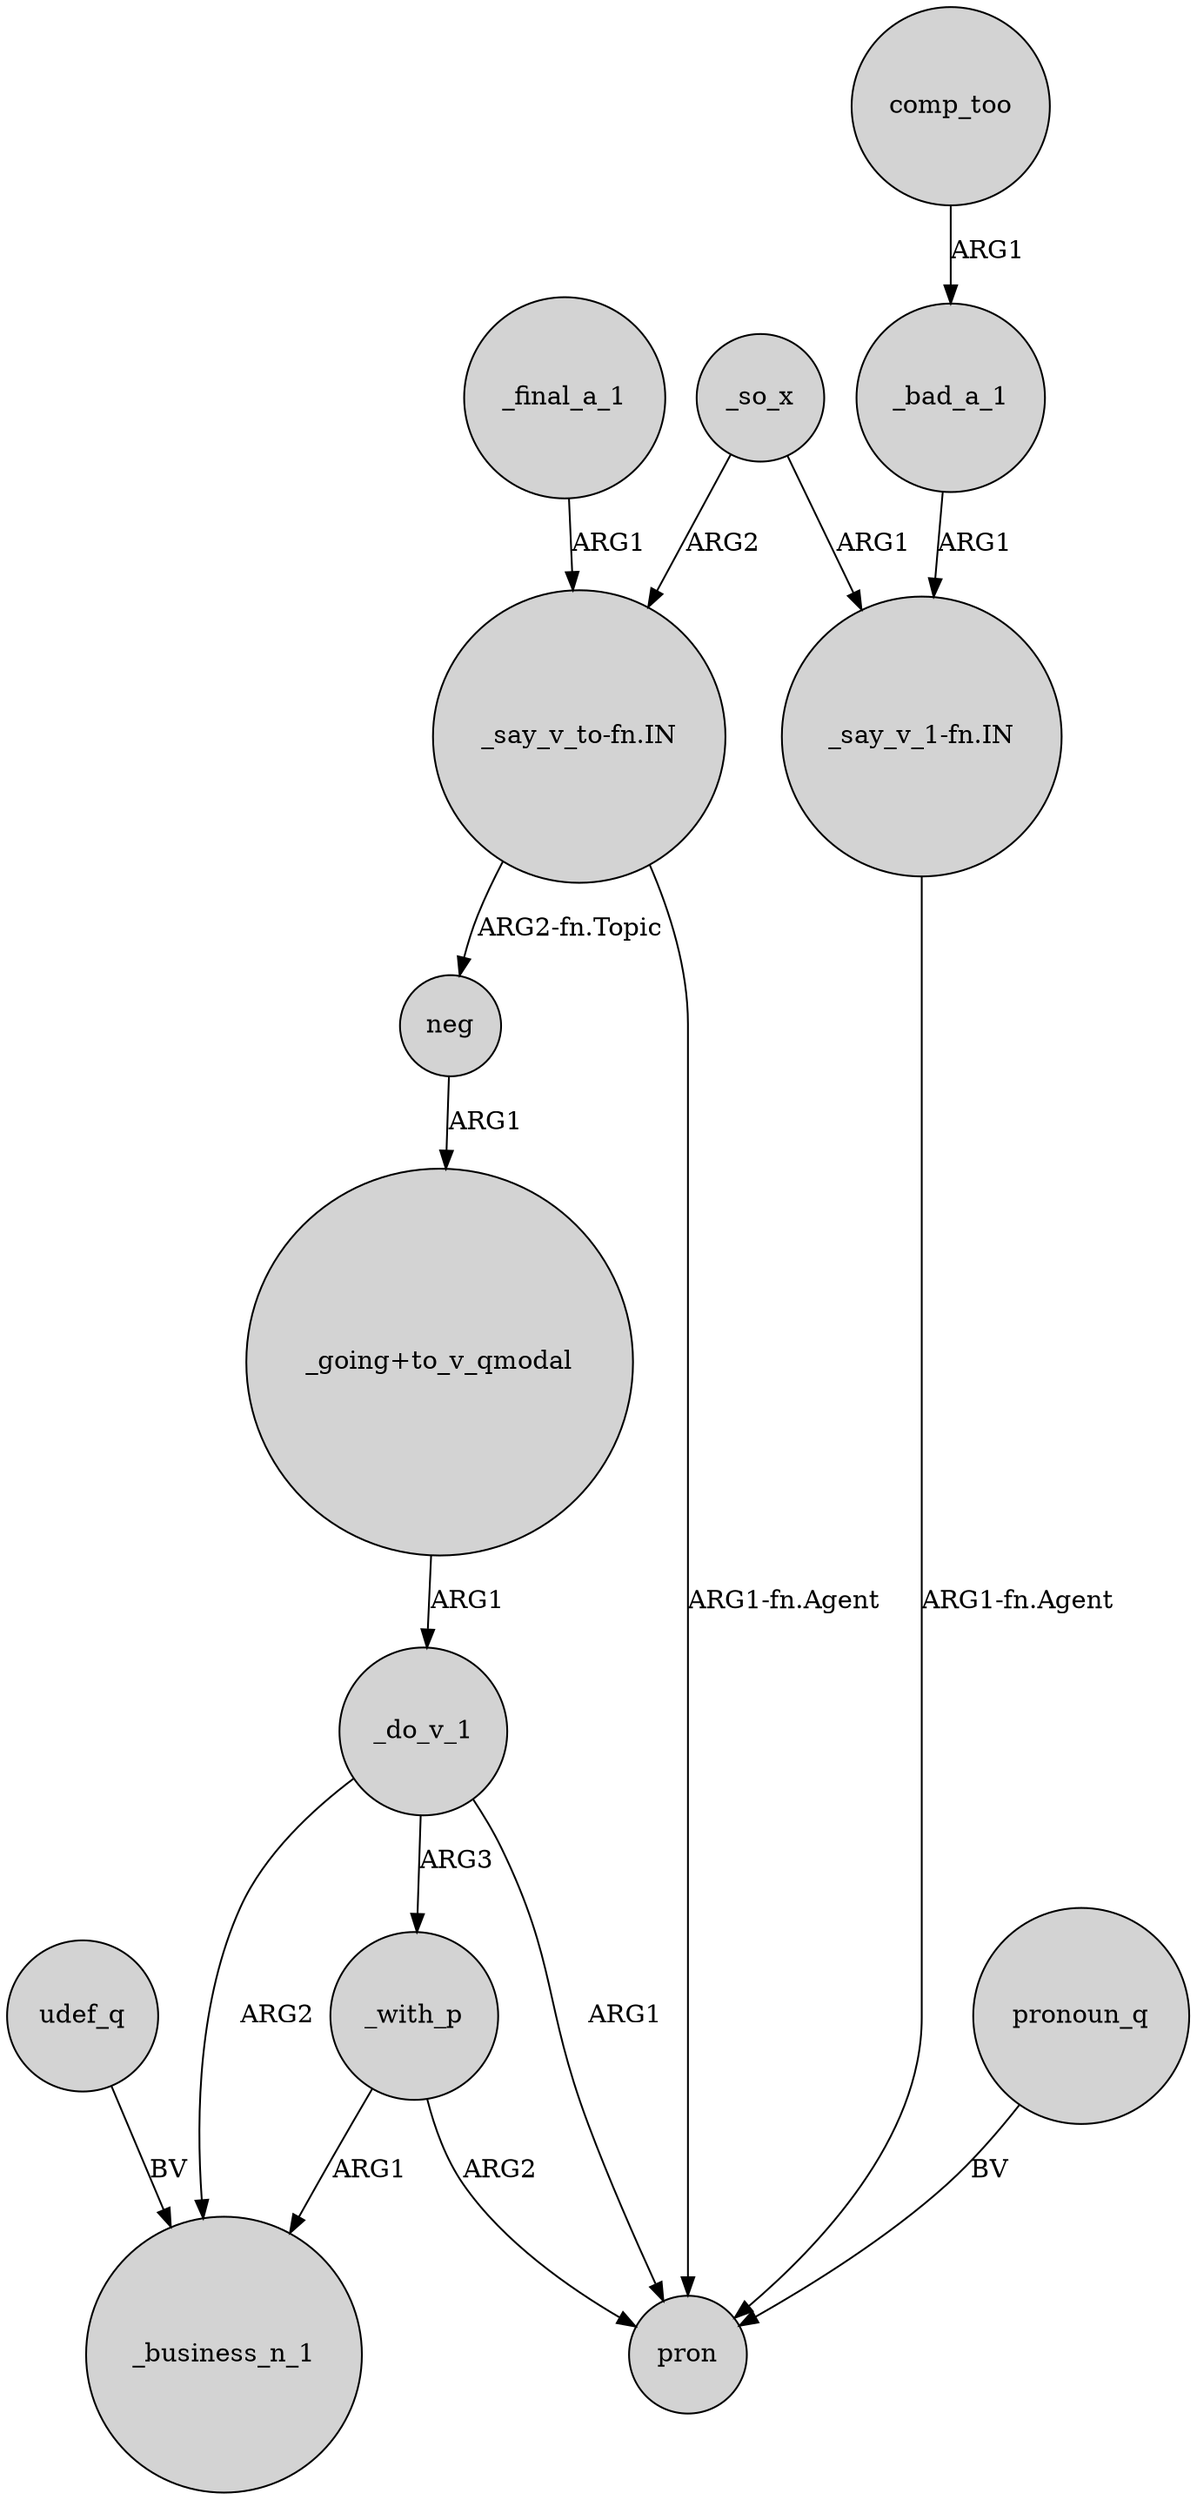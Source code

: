 digraph {
	node [shape=circle style=filled]
	"_say_v_1-fn.IN" -> pron [label="ARG1-fn.Agent"]
	"_say_v_to-fn.IN" -> neg [label="ARG2-fn.Topic"]
	neg -> "_going+to_v_qmodal" [label=ARG1]
	_do_v_1 -> pron [label=ARG1]
	_do_v_1 -> _business_n_1 [label=ARG2]
	udef_q -> _business_n_1 [label=BV]
	"_say_v_to-fn.IN" -> pron [label="ARG1-fn.Agent"]
	_with_p -> _business_n_1 [label=ARG1]
	_final_a_1 -> "_say_v_to-fn.IN" [label=ARG1]
	_so_x -> "_say_v_to-fn.IN" [label=ARG2]
	_with_p -> pron [label=ARG2]
	_do_v_1 -> _with_p [label=ARG3]
	comp_too -> _bad_a_1 [label=ARG1]
	_so_x -> "_say_v_1-fn.IN" [label=ARG1]
	"_going+to_v_qmodal" -> _do_v_1 [label=ARG1]
	_bad_a_1 -> "_say_v_1-fn.IN" [label=ARG1]
	pronoun_q -> pron [label=BV]
}
